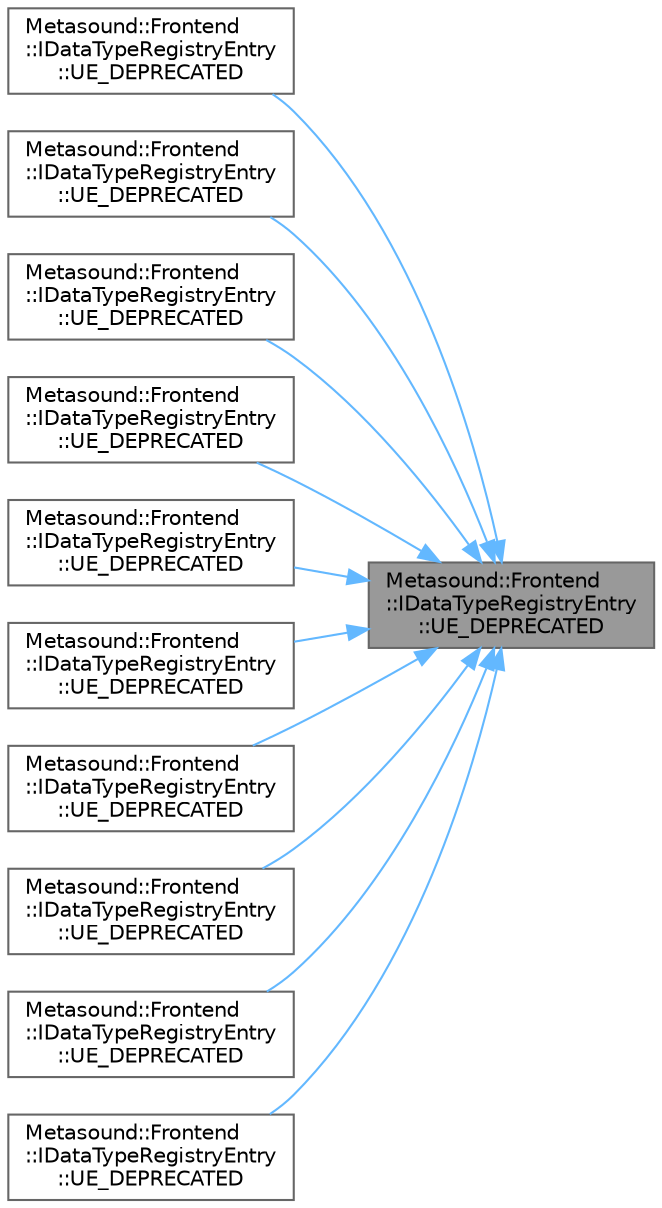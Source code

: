 digraph "Metasound::Frontend::IDataTypeRegistryEntry::UE_DEPRECATED"
{
 // INTERACTIVE_SVG=YES
 // LATEX_PDF_SIZE
  bgcolor="transparent";
  edge [fontname=Helvetica,fontsize=10,labelfontname=Helvetica,labelfontsize=10];
  node [fontname=Helvetica,fontsize=10,shape=box,height=0.2,width=0.4];
  rankdir="RL";
  Node1 [id="Node000001",label="Metasound::Frontend\l::IDataTypeRegistryEntry\l::UE_DEPRECATED",height=0.2,width=0.4,color="gray40", fillcolor="grey60", style="filled", fontcolor="black",tooltip="Create an input node."];
  Node1 -> Node2 [id="edge1_Node000001_Node000002",dir="back",color="steelblue1",style="solid",tooltip=" "];
  Node2 [id="Node000002",label="Metasound::Frontend\l::IDataTypeRegistryEntry\l::UE_DEPRECATED",height=0.2,width=0.4,color="grey40", fillcolor="white", style="filled",URL="$d1/dd1/classMetasound_1_1Frontend_1_1IDataTypeRegistryEntry.html#a4f9dcc16d9a4f19522e523e5ca7c6f12",tooltip="Clone this registry entry."];
  Node1 -> Node3 [id="edge2_Node000001_Node000003",dir="back",color="steelblue1",style="solid",tooltip=" "];
  Node3 [id="Node000003",label="Metasound::Frontend\l::IDataTypeRegistryEntry\l::UE_DEPRECATED",height=0.2,width=0.4,color="grey40", fillcolor="white", style="filled",URL="$d1/dd1/classMetasound_1_1Frontend_1_1IDataTypeRegistryEntry.html#acf10347f61de841fa990f5a5b438629e",tooltip="Create an constructor input node."];
  Node1 -> Node4 [id="edge3_Node000001_Node000004",dir="back",color="steelblue1",style="solid",tooltip=" "];
  Node4 [id="Node000004",label="Metasound::Frontend\l::IDataTypeRegistryEntry\l::UE_DEPRECATED",height=0.2,width=0.4,color="grey40", fillcolor="white", style="filled",URL="$d1/dd1/classMetasound_1_1Frontend_1_1IDataTypeRegistryEntry.html#a050ee744a85da65129ec68b660b9b370",tooltip="Create an output node."];
  Node1 -> Node5 [id="edge4_Node000001_Node000005",dir="back",color="steelblue1",style="solid",tooltip=" "];
  Node5 [id="Node000005",label="Metasound::Frontend\l::IDataTypeRegistryEntry\l::UE_DEPRECATED",height=0.2,width=0.4,color="grey40", fillcolor="white", style="filled",URL="$d1/dd1/classMetasound_1_1Frontend_1_1IDataTypeRegistryEntry.html#a9e1b8f51f1f6bf79e645e7a10ac180e9",tooltip="Create an output node."];
  Node1 -> Node6 [id="edge5_Node000001_Node000006",dir="back",color="steelblue1",style="solid",tooltip=" "];
  Node6 [id="Node000006",label="Metasound::Frontend\l::IDataTypeRegistryEntry\l::UE_DEPRECATED",height=0.2,width=0.4,color="grey40", fillcolor="white", style="filled",URL="$d1/dd1/classMetasound_1_1Frontend_1_1IDataTypeRegistryEntry.html#a553d8534ddee0910c0823a3fd642347f",tooltip="Create a get variable node for this data type."];
  Node1 -> Node7 [id="edge6_Node000001_Node000007",dir="back",color="steelblue1",style="solid",tooltip=" "];
  Node7 [id="Node000007",label="Metasound::Frontend\l::IDataTypeRegistryEntry\l::UE_DEPRECATED",height=0.2,width=0.4,color="grey40", fillcolor="white", style="filled",URL="$d1/dd1/classMetasound_1_1Frontend_1_1IDataTypeRegistryEntry.html#aad5376bca0a2a03474d505bbad16b664",tooltip="Create a get delayed variable node for this data type."];
  Node1 -> Node8 [id="edge7_Node000001_Node000008",dir="back",color="steelblue1",style="solid",tooltip=" "];
  Node8 [id="Node000008",label="Metasound::Frontend\l::IDataTypeRegistryEntry\l::UE_DEPRECATED",height=0.2,width=0.4,color="grey40", fillcolor="white", style="filled",URL="$d1/dd1/classMetasound_1_1Frontend_1_1IDataTypeRegistryEntry.html#a8de48b37472c141e8351a580b58552b2",tooltip="Create a set variable node for this data type."];
  Node1 -> Node9 [id="edge8_Node000001_Node000009",dir="back",color="steelblue1",style="solid",tooltip=" "];
  Node9 [id="Node000009",label="Metasound::Frontend\l::IDataTypeRegistryEntry\l::UE_DEPRECATED",height=0.2,width=0.4,color="grey40", fillcolor="white", style="filled",URL="$d1/dd1/classMetasound_1_1Frontend_1_1IDataTypeRegistryEntry.html#ac7d7835d42521dc59f71ff75a1f802b3",tooltip="Create a init variable node for this data type."];
  Node1 -> Node10 [id="edge9_Node000001_Node000010",dir="back",color="steelblue1",style="solid",tooltip=" "];
  Node10 [id="Node000010",label="Metasound::Frontend\l::IDataTypeRegistryEntry\l::UE_DEPRECATED",height=0.2,width=0.4,color="grey40", fillcolor="white", style="filled",URL="$d1/dd1/classMetasound_1_1Frontend_1_1IDataTypeRegistryEntry.html#a1676f56a06a1806057c5fe69befeb259",tooltip="Create a variable node."];
  Node1 -> Node11 [id="edge10_Node000001_Node000011",dir="back",color="steelblue1",style="solid",tooltip=" "];
  Node11 [id="Node000011",label="Metasound::Frontend\l::IDataTypeRegistryEntry\l::UE_DEPRECATED",height=0.2,width=0.4,color="grey40", fillcolor="white", style="filled",URL="$d1/dd1/classMetasound_1_1Frontend_1_1IDataTypeRegistryEntry.html#a5338e6612f5c522e41803e5bddeb51c9",tooltip="Create a receive node for this data type."];
}
